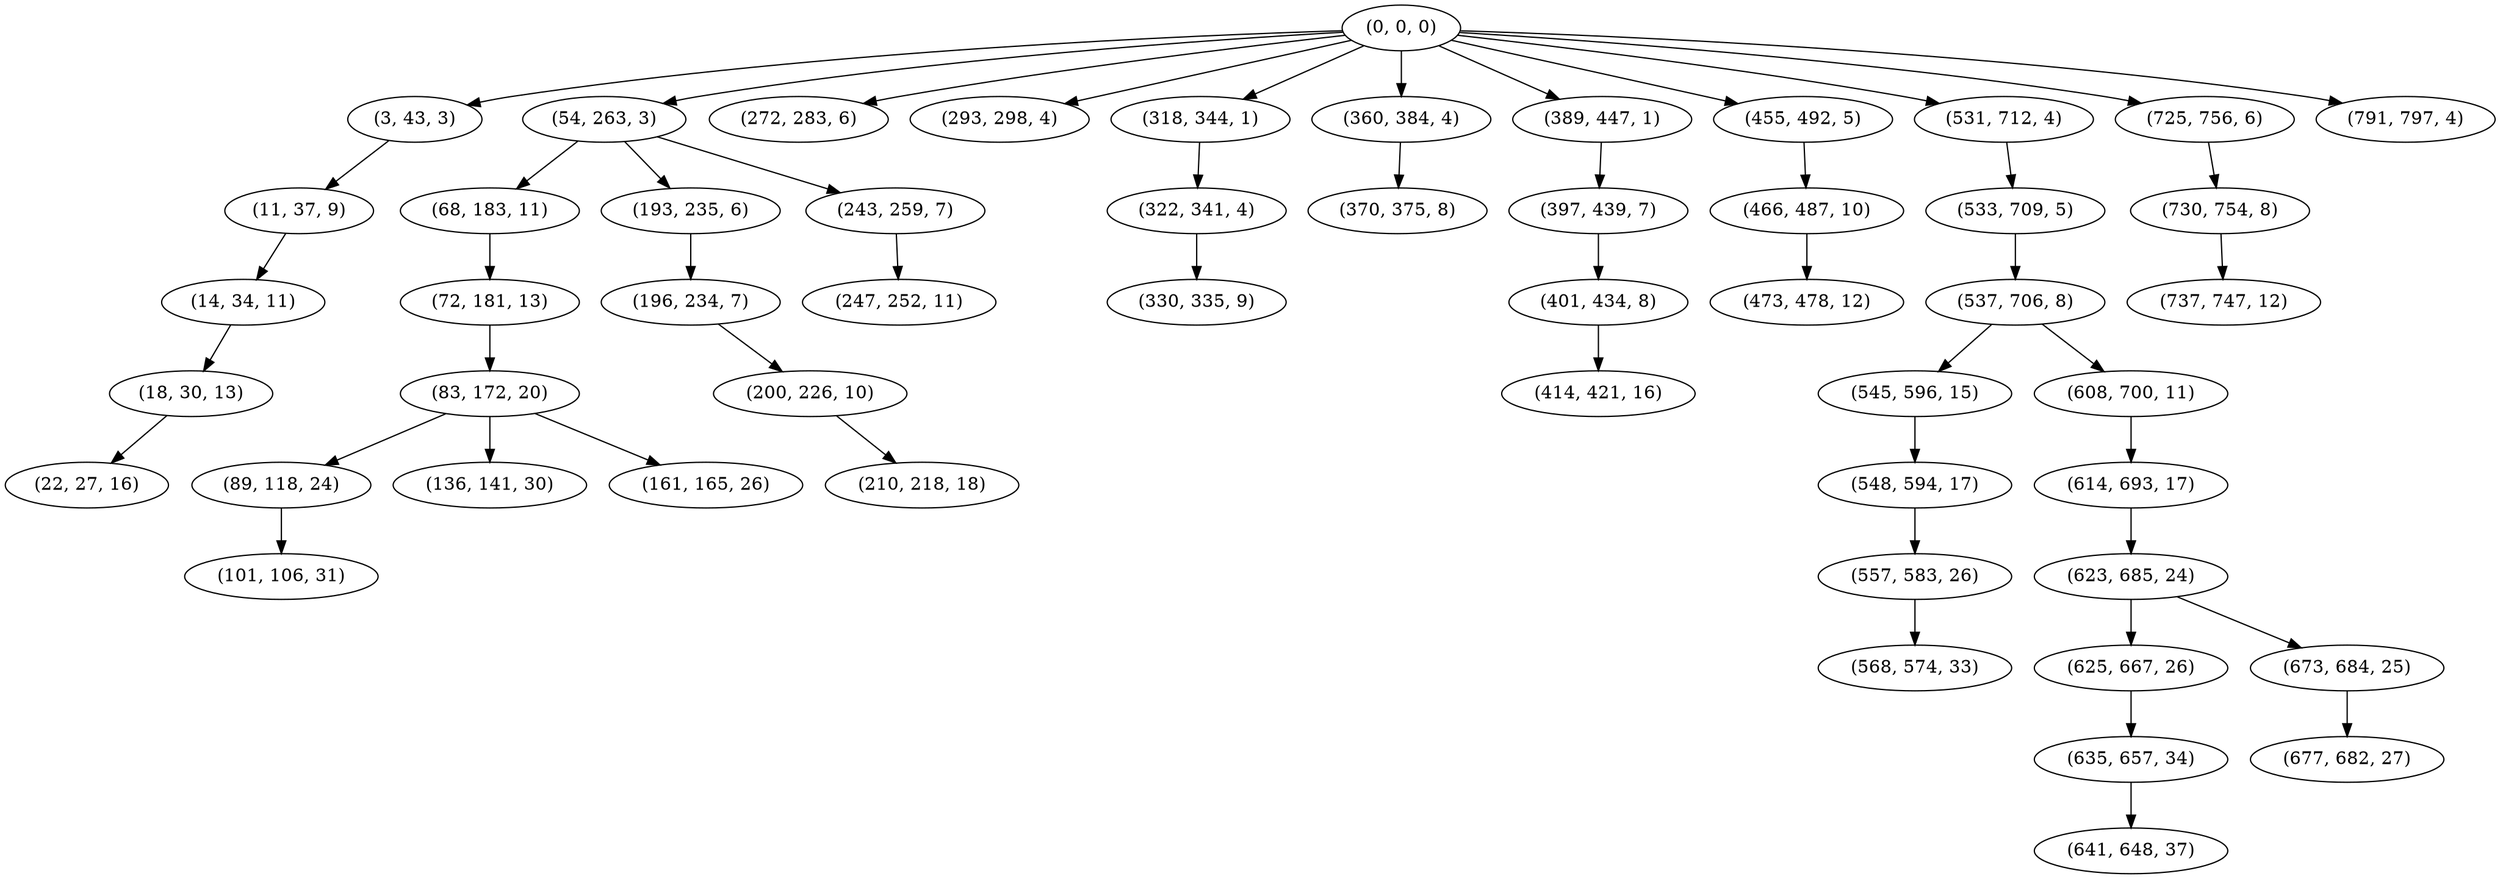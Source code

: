 digraph tree {
    "(0, 0, 0)";
    "(3, 43, 3)";
    "(11, 37, 9)";
    "(14, 34, 11)";
    "(18, 30, 13)";
    "(22, 27, 16)";
    "(54, 263, 3)";
    "(68, 183, 11)";
    "(72, 181, 13)";
    "(83, 172, 20)";
    "(89, 118, 24)";
    "(101, 106, 31)";
    "(136, 141, 30)";
    "(161, 165, 26)";
    "(193, 235, 6)";
    "(196, 234, 7)";
    "(200, 226, 10)";
    "(210, 218, 18)";
    "(243, 259, 7)";
    "(247, 252, 11)";
    "(272, 283, 6)";
    "(293, 298, 4)";
    "(318, 344, 1)";
    "(322, 341, 4)";
    "(330, 335, 9)";
    "(360, 384, 4)";
    "(370, 375, 8)";
    "(389, 447, 1)";
    "(397, 439, 7)";
    "(401, 434, 8)";
    "(414, 421, 16)";
    "(455, 492, 5)";
    "(466, 487, 10)";
    "(473, 478, 12)";
    "(531, 712, 4)";
    "(533, 709, 5)";
    "(537, 706, 8)";
    "(545, 596, 15)";
    "(548, 594, 17)";
    "(557, 583, 26)";
    "(568, 574, 33)";
    "(608, 700, 11)";
    "(614, 693, 17)";
    "(623, 685, 24)";
    "(625, 667, 26)";
    "(635, 657, 34)";
    "(641, 648, 37)";
    "(673, 684, 25)";
    "(677, 682, 27)";
    "(725, 756, 6)";
    "(730, 754, 8)";
    "(737, 747, 12)";
    "(791, 797, 4)";
    "(0, 0, 0)" -> "(3, 43, 3)";
    "(0, 0, 0)" -> "(54, 263, 3)";
    "(0, 0, 0)" -> "(272, 283, 6)";
    "(0, 0, 0)" -> "(293, 298, 4)";
    "(0, 0, 0)" -> "(318, 344, 1)";
    "(0, 0, 0)" -> "(360, 384, 4)";
    "(0, 0, 0)" -> "(389, 447, 1)";
    "(0, 0, 0)" -> "(455, 492, 5)";
    "(0, 0, 0)" -> "(531, 712, 4)";
    "(0, 0, 0)" -> "(725, 756, 6)";
    "(0, 0, 0)" -> "(791, 797, 4)";
    "(3, 43, 3)" -> "(11, 37, 9)";
    "(11, 37, 9)" -> "(14, 34, 11)";
    "(14, 34, 11)" -> "(18, 30, 13)";
    "(18, 30, 13)" -> "(22, 27, 16)";
    "(54, 263, 3)" -> "(68, 183, 11)";
    "(54, 263, 3)" -> "(193, 235, 6)";
    "(54, 263, 3)" -> "(243, 259, 7)";
    "(68, 183, 11)" -> "(72, 181, 13)";
    "(72, 181, 13)" -> "(83, 172, 20)";
    "(83, 172, 20)" -> "(89, 118, 24)";
    "(83, 172, 20)" -> "(136, 141, 30)";
    "(83, 172, 20)" -> "(161, 165, 26)";
    "(89, 118, 24)" -> "(101, 106, 31)";
    "(193, 235, 6)" -> "(196, 234, 7)";
    "(196, 234, 7)" -> "(200, 226, 10)";
    "(200, 226, 10)" -> "(210, 218, 18)";
    "(243, 259, 7)" -> "(247, 252, 11)";
    "(318, 344, 1)" -> "(322, 341, 4)";
    "(322, 341, 4)" -> "(330, 335, 9)";
    "(360, 384, 4)" -> "(370, 375, 8)";
    "(389, 447, 1)" -> "(397, 439, 7)";
    "(397, 439, 7)" -> "(401, 434, 8)";
    "(401, 434, 8)" -> "(414, 421, 16)";
    "(455, 492, 5)" -> "(466, 487, 10)";
    "(466, 487, 10)" -> "(473, 478, 12)";
    "(531, 712, 4)" -> "(533, 709, 5)";
    "(533, 709, 5)" -> "(537, 706, 8)";
    "(537, 706, 8)" -> "(545, 596, 15)";
    "(537, 706, 8)" -> "(608, 700, 11)";
    "(545, 596, 15)" -> "(548, 594, 17)";
    "(548, 594, 17)" -> "(557, 583, 26)";
    "(557, 583, 26)" -> "(568, 574, 33)";
    "(608, 700, 11)" -> "(614, 693, 17)";
    "(614, 693, 17)" -> "(623, 685, 24)";
    "(623, 685, 24)" -> "(625, 667, 26)";
    "(623, 685, 24)" -> "(673, 684, 25)";
    "(625, 667, 26)" -> "(635, 657, 34)";
    "(635, 657, 34)" -> "(641, 648, 37)";
    "(673, 684, 25)" -> "(677, 682, 27)";
    "(725, 756, 6)" -> "(730, 754, 8)";
    "(730, 754, 8)" -> "(737, 747, 12)";
}

